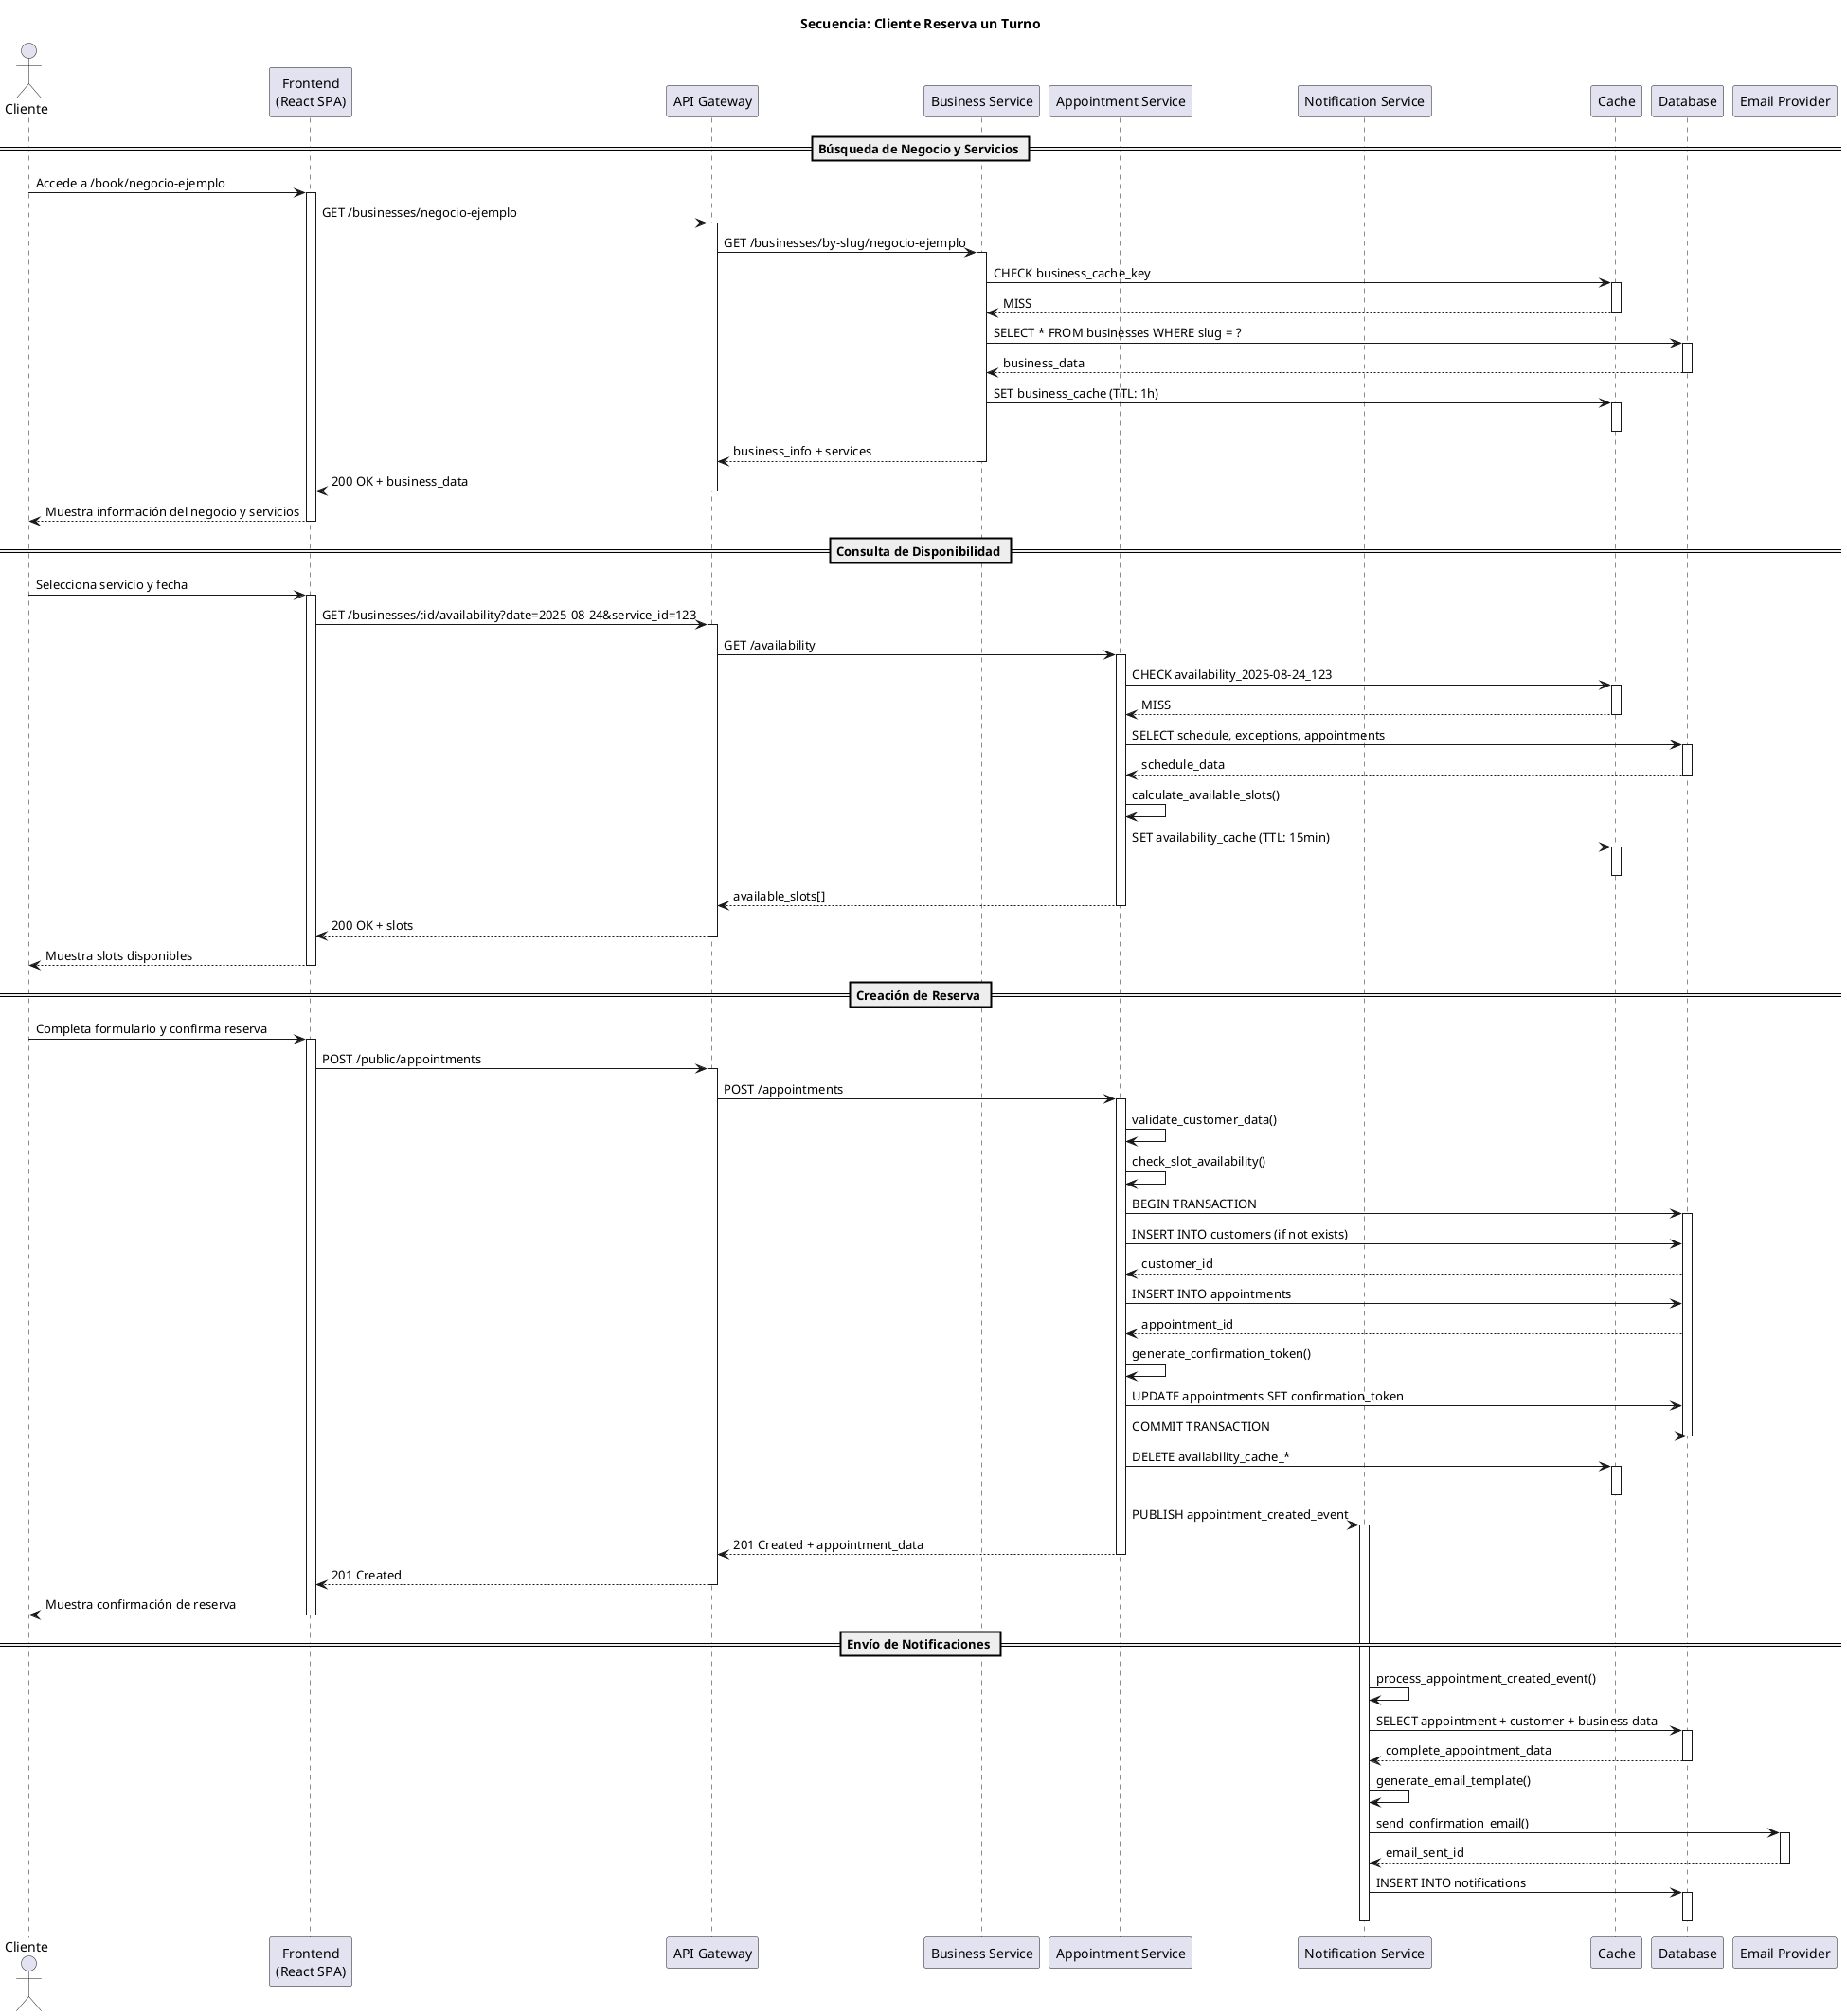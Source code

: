 @startuml TurnoPlus_Sequence_BookAppointment
title Secuencia: Cliente Reserva un Turno

actor "Cliente" as Customer
participant "Frontend\n(React SPA)" as Frontend
participant "API Gateway" as Gateway
participant "Business Service" as BusinessSvc
participant "Appointment Service" as AppointmentSvc
participant "Notification Service" as NotificationSvc
participant "Cache" as Cache
participant "Database" as DB
participant "Email Provider" as EmailProvider

== Búsqueda de Negocio y Servicios ==

Customer -> Frontend: Accede a /book/negocio-ejemplo
activate Frontend

Frontend -> Gateway: GET /businesses/negocio-ejemplo
activate Gateway

Gateway -> BusinessSvc: GET /businesses/by-slug/negocio-ejemplo
activate BusinessSvc

BusinessSvc -> Cache: CHECK business_cache_key
activate Cache
Cache --> BusinessSvc: MISS
deactivate Cache

BusinessSvc -> DB: SELECT * FROM businesses WHERE slug = ?
activate DB
DB --> BusinessSvc: business_data
deactivate DB

BusinessSvc -> Cache: SET business_cache (TTL: 1h)
activate Cache
deactivate Cache

BusinessSvc --> Gateway: business_info + services
deactivate BusinessSvc

Gateway --> Frontend: 200 OK + business_data
deactivate Gateway

Frontend --> Customer: Muestra información del negocio y servicios
deactivate Frontend

== Consulta de Disponibilidad ==

Customer -> Frontend: Selecciona servicio y fecha
activate Frontend

Frontend -> Gateway: GET /businesses/:id/availability?date=2025-08-24&service_id=123
activate Gateway

Gateway -> AppointmentSvc: GET /availability
activate AppointmentSvc

AppointmentSvc -> Cache: CHECK availability_2025-08-24_123
activate Cache
Cache --> AppointmentSvc: MISS
deactivate Cache

AppointmentSvc -> DB: SELECT schedule, exceptions, appointments
activate DB
DB --> AppointmentSvc: schedule_data
deactivate DB

AppointmentSvc -> AppointmentSvc: calculate_available_slots()

AppointmentSvc -> Cache: SET availability_cache (TTL: 15min)
activate Cache
deactivate Cache

AppointmentSvc --> Gateway: available_slots[]
deactivate AppointmentSvc

Gateway --> Frontend: 200 OK + slots
deactivate Gateway

Frontend --> Customer: Muestra slots disponibles
deactivate Frontend

== Creación de Reserva ==

Customer -> Frontend: Completa formulario y confirma reserva
activate Frontend

Frontend -> Gateway: POST /public/appointments
activate Gateway

Gateway -> AppointmentSvc: POST /appointments
activate AppointmentSvc

AppointmentSvc -> AppointmentSvc: validate_customer_data()
AppointmentSvc -> AppointmentSvc: check_slot_availability()

AppointmentSvc -> DB: BEGIN TRANSACTION
activate DB

AppointmentSvc -> DB: INSERT INTO customers (if not exists)
DB --> AppointmentSvc: customer_id

AppointmentSvc -> DB: INSERT INTO appointments
DB --> AppointmentSvc: appointment_id

AppointmentSvc -> AppointmentSvc: generate_confirmation_token()

AppointmentSvc -> DB: UPDATE appointments SET confirmation_token
AppointmentSvc -> DB: COMMIT TRANSACTION
deactivate DB

AppointmentSvc -> Cache: DELETE availability_cache_*
activate Cache
deactivate Cache

AppointmentSvc -> NotificationSvc: PUBLISH appointment_created_event
activate NotificationSvc

AppointmentSvc --> Gateway: 201 Created + appointment_data
deactivate AppointmentSvc

Gateway --> Frontend: 201 Created
deactivate Gateway

Frontend --> Customer: Muestra confirmación de reserva
deactivate Frontend

== Envío de Notificaciones ==

NotificationSvc -> NotificationSvc: process_appointment_created_event()
NotificationSvc -> DB: SELECT appointment + customer + business data
activate DB
DB --> NotificationSvc: complete_appointment_data
deactivate DB

NotificationSvc -> NotificationSvc: generate_email_template()
NotificationSvc -> EmailProvider: send_confirmation_email()
activate EmailProvider
EmailProvider --> NotificationSvc: email_sent_id
deactivate EmailProvider

NotificationSvc -> DB: INSERT INTO notifications
activate DB
deactivate DB

deactivate NotificationSvc

@enduml